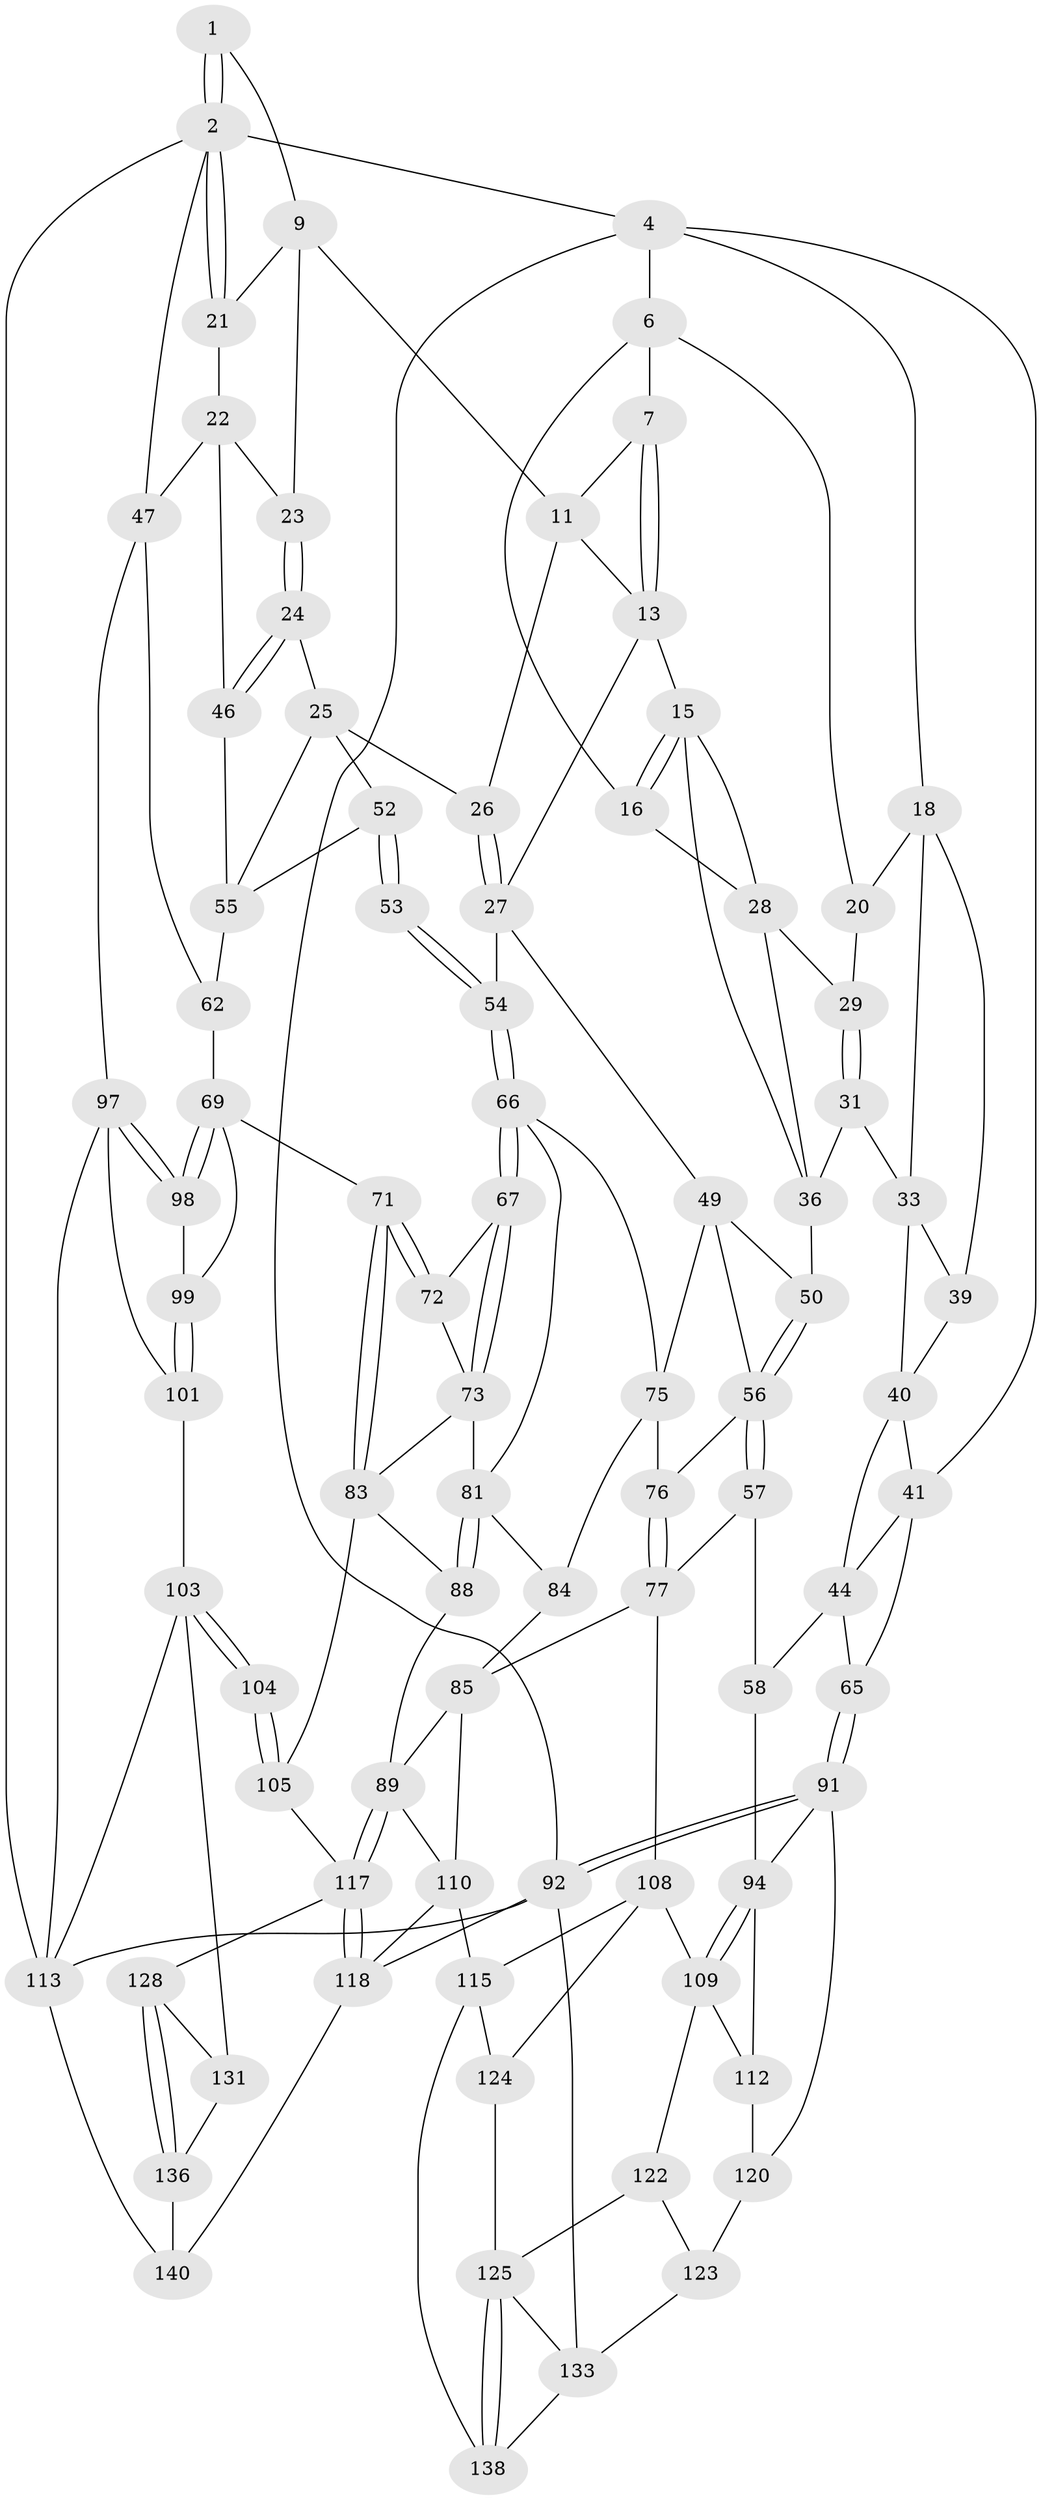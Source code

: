 // original degree distribution, {3: 0.028169014084507043, 6: 0.28169014084507044, 5: 0.4225352112676056, 4: 0.2676056338028169}
// Generated by graph-tools (version 1.1) at 2025/42/03/06/25 10:42:32]
// undirected, 85 vertices, 181 edges
graph export_dot {
graph [start="1"]
  node [color=gray90,style=filled];
  1 [pos="+0.9086685398874162+0"];
  2 [pos="+1+0",super="+3"];
  4 [pos="+0+0",super="+5"];
  6 [pos="+0.47393413240448534+0",super="+17"];
  7 [pos="+0.5640593248590845+0",super="+8"];
  9 [pos="+0.9042217129395471+0.033511475728827976",super="+10"];
  11 [pos="+0.8093840912353952+0.02926456502875799",super="+12"];
  13 [pos="+0.6247365499652825+0",super="+14"];
  15 [pos="+0.5852567325718682+0.19047124406286567",super="+38"];
  16 [pos="+0.45501209808782905+0.0026841679164053118"];
  18 [pos="+0.08867575867935754+0",super="+19"];
  20 [pos="+0.3059842594543946+0.05071464818296507"];
  21 [pos="+0.9519175731772178+0.03865889177805335"];
  22 [pos="+1+0.1501029497334805",super="+45"];
  23 [pos="+0.8729248781164416+0.09831578604421665"];
  24 [pos="+0.8128501509001046+0.18712879041217043"];
  25 [pos="+0.7842704461097959+0.20705542145745318",super="+51"];
  26 [pos="+0.7320060285089964+0.19367260392054042"];
  27 [pos="+0.635762192218147+0.2018182943539426",super="+48"];
  28 [pos="+0.44350869547711774+0.03610662553975058",super="+35"];
  29 [pos="+0.40623053278989957+0.06565684116535321",super="+30"];
  31 [pos="+0.3554951071294335+0.18345806188988154",super="+32"];
  33 [pos="+0.31113558657265183+0.21926576035254283",super="+34"];
  36 [pos="+0.40738322660174037+0.21894322010331388",super="+37"];
  39 [pos="+0.14567022235244806+0.10782635905449833"];
  40 [pos="+0.13352114387681038+0.19536733523133507",super="+43"];
  41 [pos="+0.08059393028786632+0.2181128821812716",super="+42"];
  44 [pos="+0.15447245676564567+0.33968745035688386",super="+59"];
  46 [pos="+1+0.21485748453335488"];
  47 [pos="+1+0.198815117643353",super="+61"];
  49 [pos="+0.47999883658106474+0.3440990819234787",super="+63"];
  50 [pos="+0.36290748259943656+0.24984034970702773"];
  52 [pos="+0.8305580857451546+0.35311276883141457"];
  53 [pos="+0.8052703913699575+0.35835990428439957"];
  54 [pos="+0.6272634470261471+0.34798352130287535"];
  55 [pos="+0.9942763478505056+0.27332054091319957",super="+60"];
  56 [pos="+0.32023757749636306+0.3909729818146071",super="+64"];
  57 [pos="+0.266178878083854+0.4165754339208445",super="+78"];
  58 [pos="+0.14018293670192034+0.43349549393036657",super="+93"];
  62 [pos="+0.8812130461993473+0.4157391115472041"];
  65 [pos="+0+0.3176233251480507"];
  66 [pos="+0.6292969865047695+0.4013679616804662",super="+74"];
  67 [pos="+0.6364639370198255+0.4126943205750366",super="+68"];
  69 [pos="+0.8624685121151637+0.47662876701246853",super="+70"];
  71 [pos="+0.8262971201868902+0.5085398528380798"];
  72 [pos="+0.7411354533132977+0.414092260562837"];
  73 [pos="+0.6442063308256684+0.4254994411770856",super="+80"];
  75 [pos="+0.4756558393273416+0.45471863485486974",super="+79"];
  76 [pos="+0.374181223091017+0.5575842562589182"];
  77 [pos="+0.36007722007228793+0.5980770403251714",super="+87"];
  81 [pos="+0.5750441149058123+0.5776227170919606",super="+82"];
  83 [pos="+0.7640915405055004+0.5449209276643752",super="+106"];
  84 [pos="+0.4846067579684402+0.4867681298083372"];
  85 [pos="+0.4780986957375431+0.5228930412637495",super="+86"];
  88 [pos="+0.5747736698623407+0.6240302212968059"];
  89 [pos="+0.559426468632945+0.6341002063401499",super="+90"];
  91 [pos="+0+0.6775881053514433",super="+96"];
  92 [pos="+0+1",super="+135"];
  94 [pos="+0.13446661696169035+0.58023993312124",super="+95"];
  97 [pos="+1+0.610732202551183",super="+107"];
  98 [pos="+1+0.5636040027639493"];
  99 [pos="+0.9686232545909356+0.5825532437336617",super="+100"];
  101 [pos="+0.9003455093737188+0.6293105805888097",super="+102"];
  103 [pos="+0.8545027629677557+0.7636611820686553",super="+130"];
  104 [pos="+0.7498346396907647+0.6949073532345652"];
  105 [pos="+0.7404680044761383+0.6868118667110338"];
  108 [pos="+0.31268575608249366+0.6917383024986876",super="+116"];
  109 [pos="+0.28858773020885703+0.691987895005104",super="+111"];
  110 [pos="+0.42128939723732683+0.6382987468700142",super="+114"];
  112 [pos="+0.17541294380753747+0.7155840514849562"];
  113 [pos="+1+1",super="+142"];
  115 [pos="+0.38213210511079304+0.8510867818195517",super="+137"];
  117 [pos="+0.5426492853550461+0.8215707828867455",super="+119"];
  118 [pos="+0.4886253454950917+0.8747293041037728",super="+141"];
  120 [pos="+0.09210332373452798+0.7401995943567282",super="+121"];
  122 [pos="+0.18977120864387176+0.7691954782226899"];
  123 [pos="+0.13005858305117204+0.774809382795352",super="+127"];
  124 [pos="+0.2452342996898532+0.8118458377439894"];
  125 [pos="+0.22118033227866837+0.8112452572189643",super="+126"];
  128 [pos="+0.6815315824772925+0.8491067115469269",super="+129"];
  131 [pos="+0.8377992567120265+0.8015922620806005",super="+132"];
  133 [pos="+0.08506924152732274+0.8695304942822588",super="+134"];
  136 [pos="+0.6822128156222401+0.8498308116510815",super="+139"];
  138 [pos="+0.11013271801384361+1"];
  140 [pos="+0.7221995772070552+1"];
  1 -- 2;
  1 -- 2;
  1 -- 9;
  2 -- 21;
  2 -- 21;
  2 -- 113;
  2 -- 4;
  2 -- 47;
  4 -- 92;
  4 -- 41;
  4 -- 18;
  4 -- 6;
  6 -- 7;
  6 -- 16;
  6 -- 20;
  7 -- 13;
  7 -- 13;
  7 -- 11;
  9 -- 21;
  9 -- 11;
  9 -- 23;
  11 -- 26;
  11 -- 13;
  13 -- 27;
  13 -- 15;
  15 -- 16;
  15 -- 16;
  15 -- 36;
  15 -- 28;
  16 -- 28;
  18 -- 39;
  18 -- 33;
  18 -- 20;
  20 -- 29;
  21 -- 22;
  22 -- 23;
  22 -- 46;
  22 -- 47;
  23 -- 24;
  23 -- 24;
  24 -- 25;
  24 -- 46;
  24 -- 46;
  25 -- 26;
  25 -- 52;
  25 -- 55;
  26 -- 27;
  26 -- 27;
  27 -- 49;
  27 -- 54;
  28 -- 29;
  28 -- 36;
  29 -- 31 [weight=2];
  29 -- 31;
  31 -- 33;
  31 -- 36;
  33 -- 39;
  33 -- 40;
  36 -- 50;
  39 -- 40;
  40 -- 41;
  40 -- 44;
  41 -- 44;
  41 -- 65;
  44 -- 65;
  44 -- 58;
  46 -- 55;
  47 -- 97;
  47 -- 62;
  49 -- 50;
  49 -- 56;
  49 -- 75;
  50 -- 56;
  50 -- 56;
  52 -- 53;
  52 -- 53;
  52 -- 55;
  53 -- 54;
  53 -- 54;
  54 -- 66;
  54 -- 66;
  55 -- 62;
  56 -- 57;
  56 -- 57;
  56 -- 76;
  57 -- 58 [weight=2];
  57 -- 77;
  58 -- 94;
  62 -- 69;
  65 -- 91;
  65 -- 91;
  66 -- 67;
  66 -- 67;
  66 -- 81;
  66 -- 75;
  67 -- 73;
  67 -- 73;
  67 -- 72;
  69 -- 98;
  69 -- 98;
  69 -- 71;
  69 -- 99;
  71 -- 72;
  71 -- 72;
  71 -- 83;
  71 -- 83;
  72 -- 73;
  73 -- 81;
  73 -- 83;
  75 -- 76;
  75 -- 84;
  76 -- 77;
  76 -- 77;
  77 -- 108;
  77 -- 85;
  81 -- 88;
  81 -- 88;
  81 -- 84;
  83 -- 88;
  83 -- 105;
  84 -- 85;
  85 -- 89;
  85 -- 110;
  88 -- 89;
  89 -- 117;
  89 -- 117;
  89 -- 110;
  91 -- 92;
  91 -- 92;
  91 -- 94;
  91 -- 120;
  92 -- 113;
  92 -- 133;
  92 -- 118;
  94 -- 109;
  94 -- 109;
  94 -- 112;
  97 -- 98;
  97 -- 98;
  97 -- 113;
  97 -- 101;
  98 -- 99;
  99 -- 101 [weight=2];
  99 -- 101;
  101 -- 103;
  103 -- 104;
  103 -- 104;
  103 -- 131;
  103 -- 113;
  104 -- 105;
  104 -- 105;
  105 -- 117;
  108 -- 109;
  108 -- 124;
  108 -- 115;
  109 -- 112;
  109 -- 122;
  110 -- 118;
  110 -- 115;
  112 -- 120;
  113 -- 140;
  115 -- 138;
  115 -- 124;
  117 -- 118;
  117 -- 118;
  117 -- 128;
  118 -- 140;
  120 -- 123 [weight=2];
  122 -- 123;
  122 -- 125;
  123 -- 133;
  124 -- 125;
  125 -- 138;
  125 -- 138;
  125 -- 133;
  128 -- 136;
  128 -- 136;
  128 -- 131;
  131 -- 136 [weight=2];
  133 -- 138;
  136 -- 140;
}

